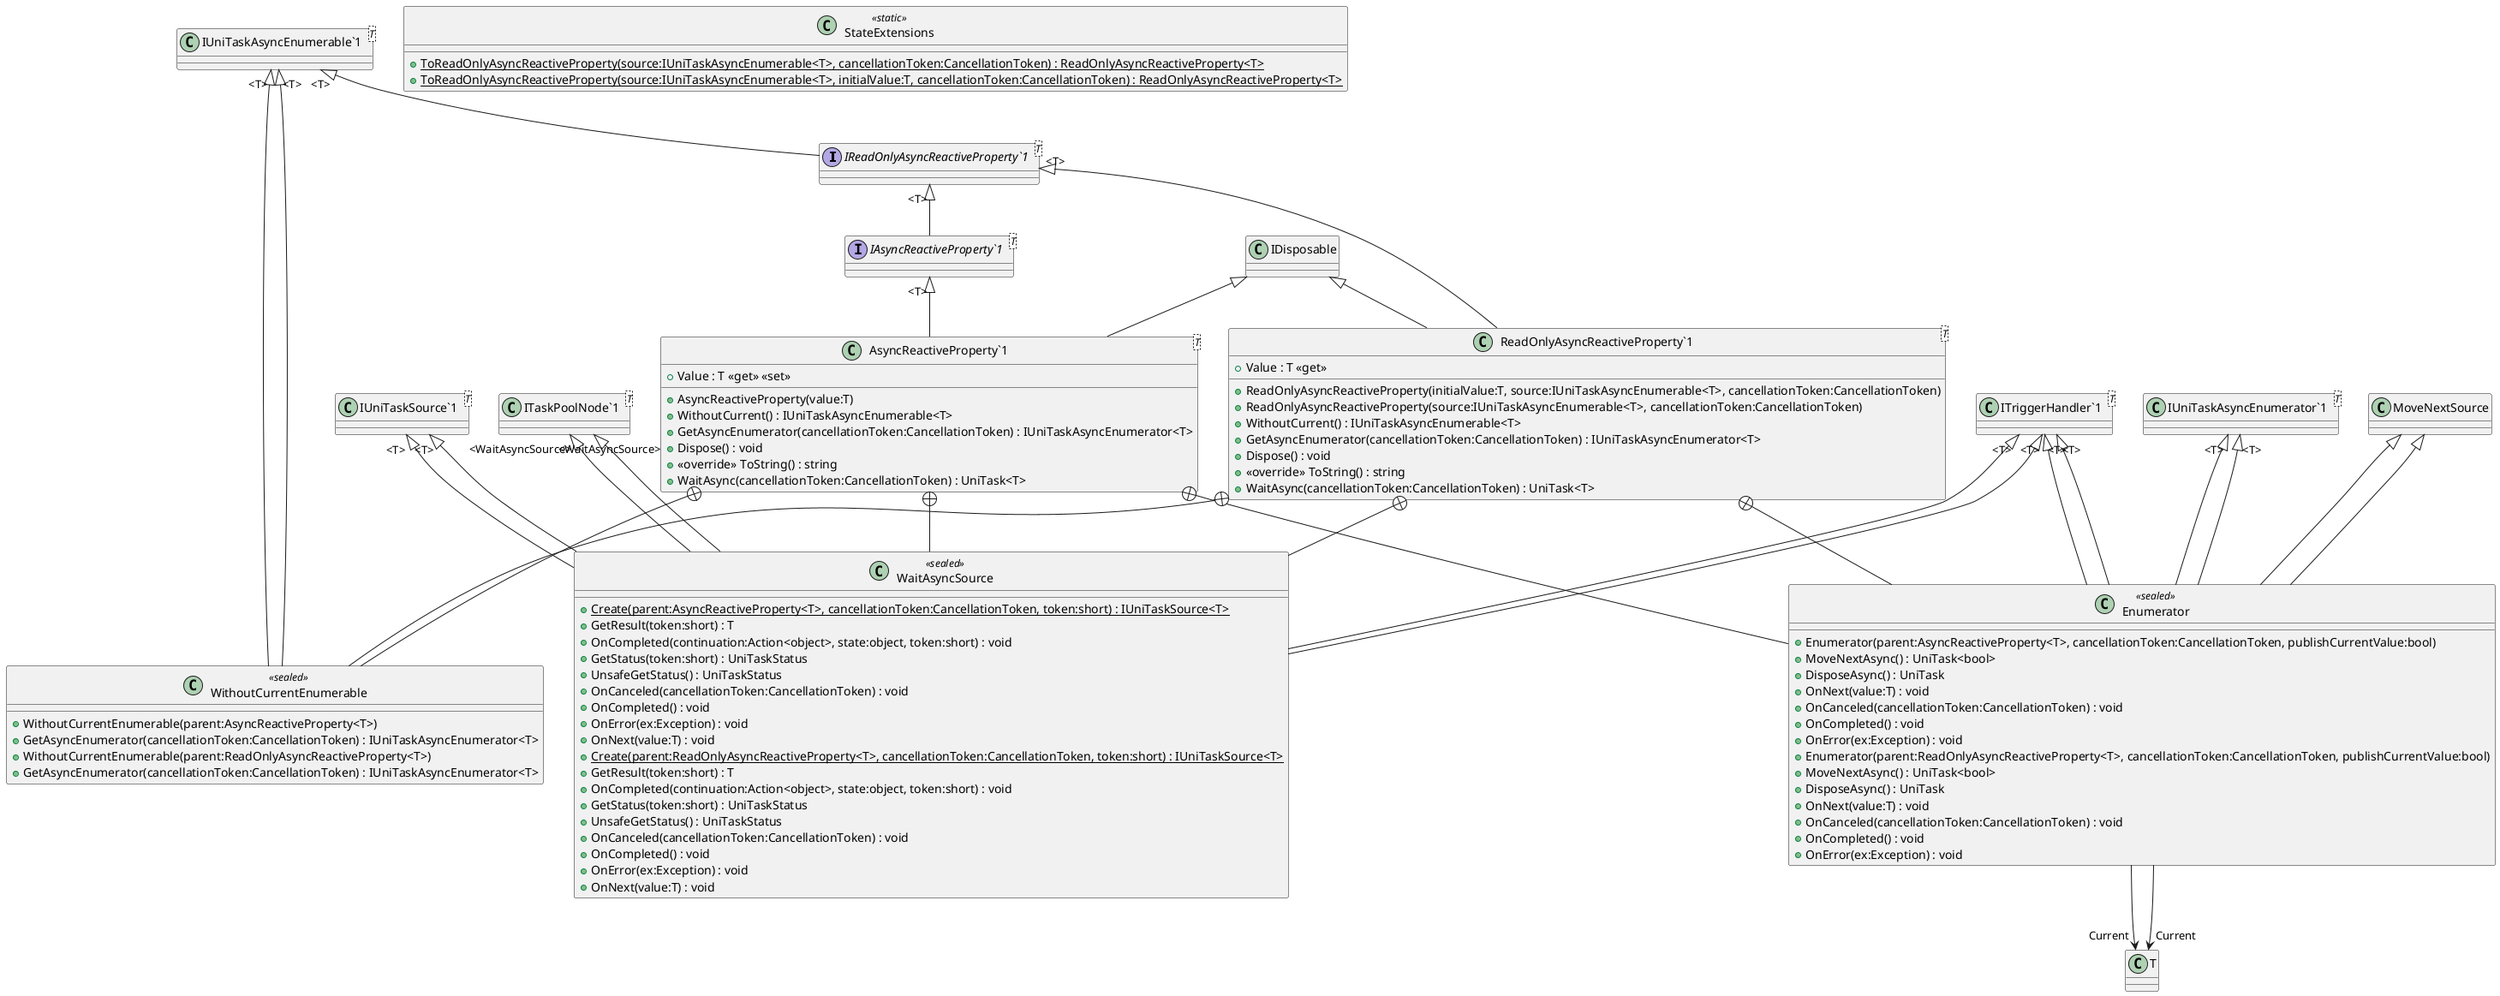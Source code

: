 @startuml
interface "IReadOnlyAsyncReactiveProperty`1"<T> {
}
interface "IAsyncReactiveProperty`1"<T> {
}
class "AsyncReactiveProperty`1"<T> {
    + Value : T <<get>> <<set>>
    + AsyncReactiveProperty(value:T)
    + WithoutCurrent() : IUniTaskAsyncEnumerable<T>
    + GetAsyncEnumerator(cancellationToken:CancellationToken) : IUniTaskAsyncEnumerator<T>
    + Dispose() : void
    + <<override>> ToString() : string
    + WaitAsync(cancellationToken:CancellationToken) : UniTask<T>
}
class "ReadOnlyAsyncReactiveProperty`1"<T> {
    + Value : T <<get>>
    + ReadOnlyAsyncReactiveProperty(initialValue:T, source:IUniTaskAsyncEnumerable<T>, cancellationToken:CancellationToken)
    + ReadOnlyAsyncReactiveProperty(source:IUniTaskAsyncEnumerable<T>, cancellationToken:CancellationToken)
    + WithoutCurrent() : IUniTaskAsyncEnumerable<T>
    + GetAsyncEnumerator(cancellationToken:CancellationToken) : IUniTaskAsyncEnumerator<T>
    + Dispose() : void
    + <<override>> ToString() : string
    + WaitAsync(cancellationToken:CancellationToken) : UniTask<T>
}
class StateExtensions <<static>> {
    + {static} ToReadOnlyAsyncReactiveProperty(source:IUniTaskAsyncEnumerable<T>, cancellationToken:CancellationToken) : ReadOnlyAsyncReactiveProperty<T>
    + {static} ToReadOnlyAsyncReactiveProperty(source:IUniTaskAsyncEnumerable<T>, initialValue:T, cancellationToken:CancellationToken) : ReadOnlyAsyncReactiveProperty<T>
}
class "IUniTaskAsyncEnumerable`1"<T> {
}
class WaitAsyncSource <<sealed>> {
    + {static} Create(parent:AsyncReactiveProperty<T>, cancellationToken:CancellationToken, token:short) : IUniTaskSource<T>
    + GetResult(token:short) : T
    + OnCompleted(continuation:Action<object>, state:object, token:short) : void
    + GetStatus(token:short) : UniTaskStatus
    + UnsafeGetStatus() : UniTaskStatus
    + OnCanceled(cancellationToken:CancellationToken) : void
    + OnCompleted() : void
    + OnError(ex:Exception) : void
    + OnNext(value:T) : void
}
class WithoutCurrentEnumerable <<sealed>> {
    + WithoutCurrentEnumerable(parent:AsyncReactiveProperty<T>)
    + GetAsyncEnumerator(cancellationToken:CancellationToken) : IUniTaskAsyncEnumerator<T>
}
class Enumerator <<sealed>> {
    + Enumerator(parent:AsyncReactiveProperty<T>, cancellationToken:CancellationToken, publishCurrentValue:bool)
    + MoveNextAsync() : UniTask<bool>
    + DisposeAsync() : UniTask
    + OnNext(value:T) : void
    + OnCanceled(cancellationToken:CancellationToken) : void
    + OnCompleted() : void
    + OnError(ex:Exception) : void
}
class WaitAsyncSource <<sealed>> {
    + {static} Create(parent:ReadOnlyAsyncReactiveProperty<T>, cancellationToken:CancellationToken, token:short) : IUniTaskSource<T>
    + GetResult(token:short) : T
    + OnCompleted(continuation:Action<object>, state:object, token:short) : void
    + GetStatus(token:short) : UniTaskStatus
    + UnsafeGetStatus() : UniTaskStatus
    + OnCanceled(cancellationToken:CancellationToken) : void
    + OnCompleted() : void
    + OnError(ex:Exception) : void
    + OnNext(value:T) : void
}
class WithoutCurrentEnumerable <<sealed>> {
    + WithoutCurrentEnumerable(parent:ReadOnlyAsyncReactiveProperty<T>)
    + GetAsyncEnumerator(cancellationToken:CancellationToken) : IUniTaskAsyncEnumerator<T>
}
class Enumerator <<sealed>> {
    + Enumerator(parent:ReadOnlyAsyncReactiveProperty<T>, cancellationToken:CancellationToken, publishCurrentValue:bool)
    + MoveNextAsync() : UniTask<bool>
    + DisposeAsync() : UniTask
    + OnNext(value:T) : void
    + OnCanceled(cancellationToken:CancellationToken) : void
    + OnCompleted() : void
    + OnError(ex:Exception) : void
}
class "IUniTaskSource`1"<T> {
}
class "ITriggerHandler`1"<T> {
}
class "ITaskPoolNode`1"<T> {
}
class "IUniTaskAsyncEnumerator`1"<T> {
}
"IUniTaskAsyncEnumerable`1" "<T>" <|-- "IReadOnlyAsyncReactiveProperty`1"
"IReadOnlyAsyncReactiveProperty`1" "<T>" <|-- "IAsyncReactiveProperty`1"
"IAsyncReactiveProperty`1" "<T>" <|-- "AsyncReactiveProperty`1"
IDisposable <|-- "AsyncReactiveProperty`1"
"IReadOnlyAsyncReactiveProperty`1" "<T>" <|-- "ReadOnlyAsyncReactiveProperty`1"
IDisposable <|-- "ReadOnlyAsyncReactiveProperty`1"
"AsyncReactiveProperty`1" +-- WaitAsyncSource
"IUniTaskSource`1" "<T>" <|-- WaitAsyncSource
"ITriggerHandler`1" "<T>" <|-- WaitAsyncSource
"ITaskPoolNode`1" "<WaitAsyncSource>" <|-- WaitAsyncSource
"AsyncReactiveProperty`1" +-- WithoutCurrentEnumerable
"IUniTaskAsyncEnumerable`1" "<T>" <|-- WithoutCurrentEnumerable
"AsyncReactiveProperty`1" +-- Enumerator
MoveNextSource <|-- Enumerator
"IUniTaskAsyncEnumerator`1" "<T>" <|-- Enumerator
"ITriggerHandler`1" "<T>" <|-- Enumerator
Enumerator --> "Current" T
"ReadOnlyAsyncReactiveProperty`1" +-- WaitAsyncSource
"IUniTaskSource`1" "<T>" <|-- WaitAsyncSource
"ITriggerHandler`1" "<T>" <|-- WaitAsyncSource
"ITaskPoolNode`1" "<WaitAsyncSource>" <|-- WaitAsyncSource
"ReadOnlyAsyncReactiveProperty`1" +-- WithoutCurrentEnumerable
"IUniTaskAsyncEnumerable`1" "<T>" <|-- WithoutCurrentEnumerable
"ReadOnlyAsyncReactiveProperty`1" +-- Enumerator
MoveNextSource <|-- Enumerator
"IUniTaskAsyncEnumerator`1" "<T>" <|-- Enumerator
"ITriggerHandler`1" "<T>" <|-- Enumerator
Enumerator --> "Current" T
@enduml
